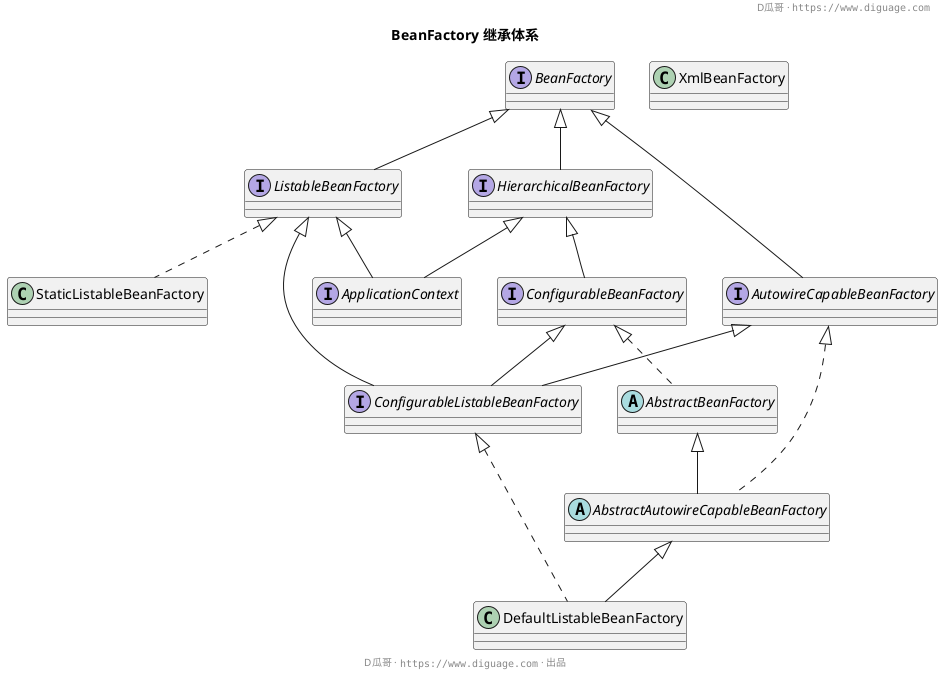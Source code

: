 @startuml
header D瓜哥 · ""https://www.diguage.com""

title **BeanFactory 继承体系**


interface BeanFactory
interface HierarchicalBeanFactory
interface ListableBeanFactory
interface ConfigurableBeanFactory
interface AutowireCapableBeanFactory
abstract class AbstractBeanFactory
class StaticListableBeanFactory
interface ApplicationContext
interface ConfigurableListableBeanFactory
abstract class AbstractAutowireCapableBeanFactory
class DefaultListableBeanFactory
class XmlBeanFactory


BeanFactory <|-- HierarchicalBeanFactory
BeanFactory <|-- ListableBeanFactory
HierarchicalBeanFactory <|-- ConfigurableBeanFactory
BeanFactory <|-- AutowireCapableBeanFactory

ConfigurableBeanFactory <|.. AbstractBeanFactory

ListableBeanFactory <|.. StaticListableBeanFactory

ListableBeanFactory <|-- ApplicationContext
HierarchicalBeanFactory <|-- ApplicationContext

ListableBeanFactory <|-- ConfigurableListableBeanFactory
AutowireCapableBeanFactory <|-- ConfigurableListableBeanFactory
ConfigurableBeanFactory <|-- ConfigurableListableBeanFactory

AutowireCapableBeanFactory <|.. AbstractAutowireCapableBeanFactory
AbstractBeanFactory <|-- AbstractAutowireCapableBeanFactory

AbstractAutowireCapableBeanFactory <|-- DefaultListableBeanFactory
ConfigurableListableBeanFactory <|.. DefaultListableBeanFactory

footer D瓜哥 · ""https://www.diguage.com"" · 出品
@enduml
